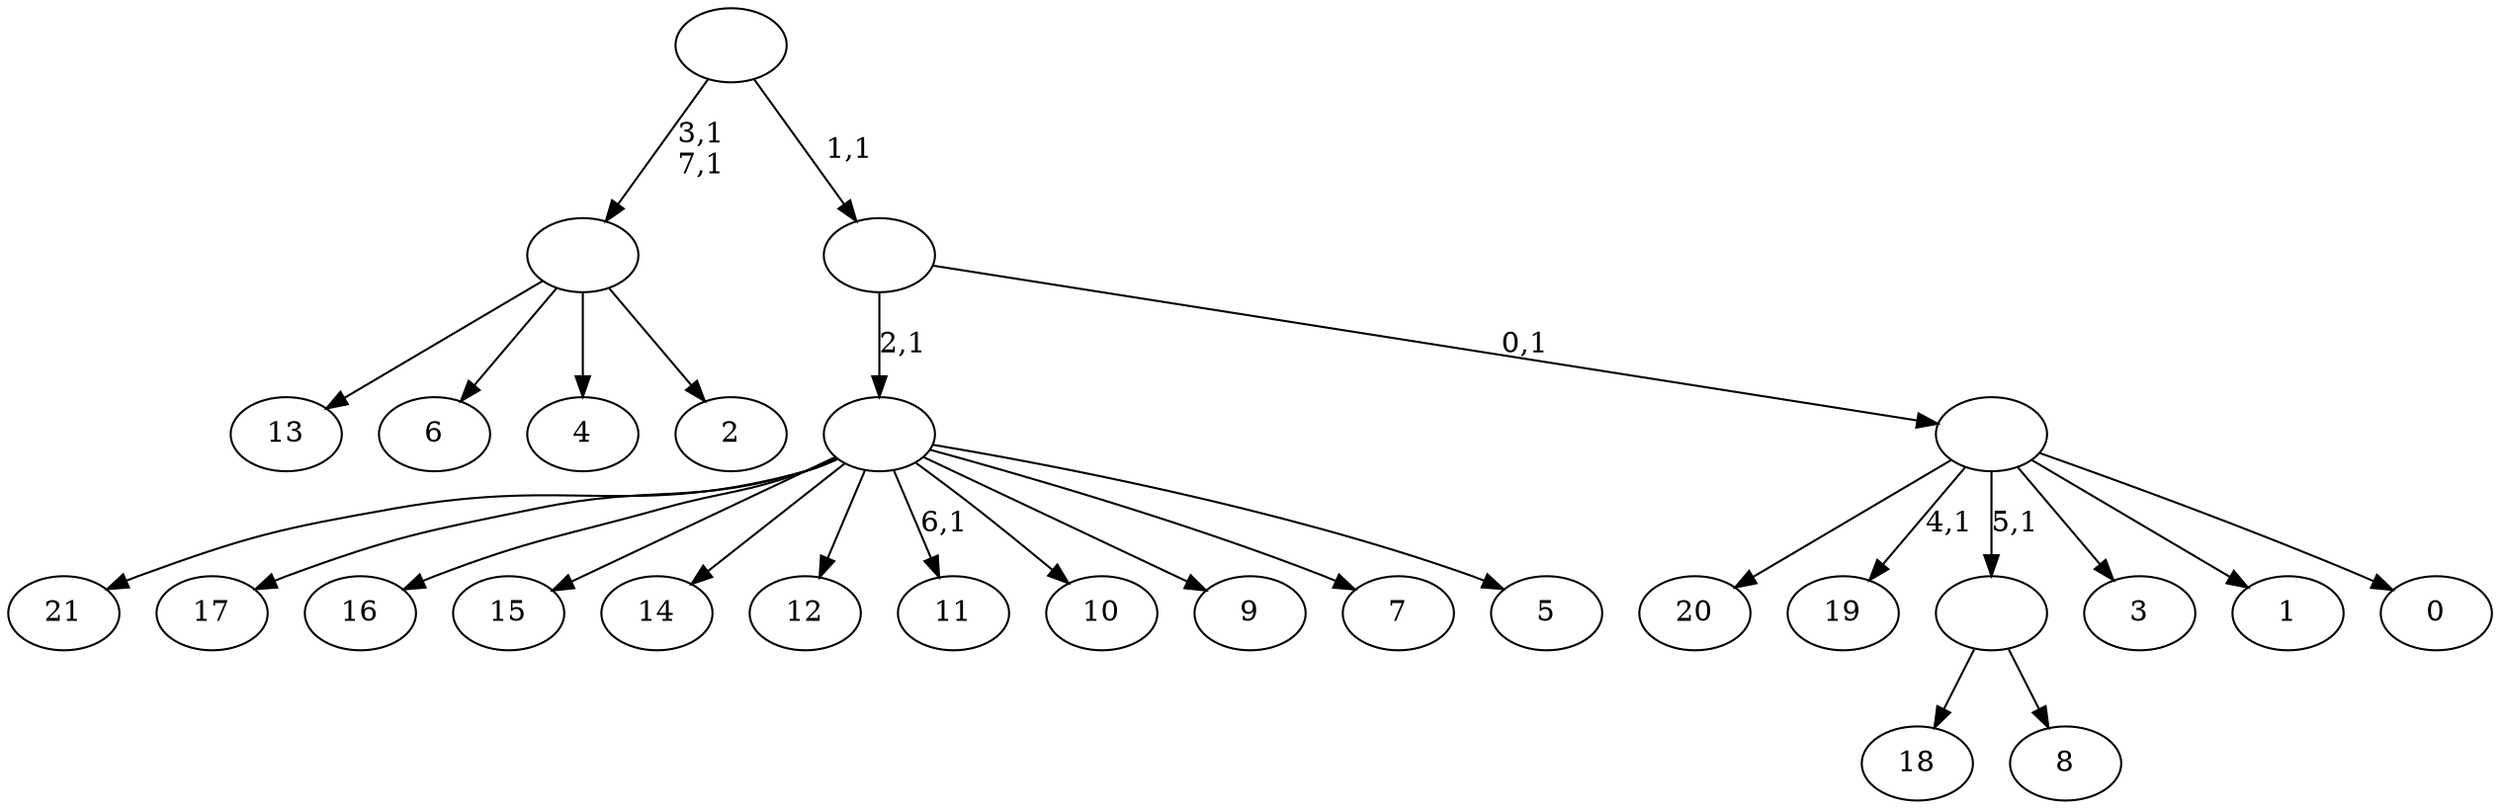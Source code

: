 digraph T {
	30 [label="21"]
	29 [label="20"]
	28 [label="19"]
	26 [label="18"]
	25 [label="17"]
	24 [label="16"]
	23 [label="15"]
	22 [label="14"]
	21 [label="13"]
	20 [label="12"]
	19 [label="11"]
	17 [label="10"]
	16 [label="9"]
	15 [label="8"]
	14 [label=""]
	13 [label="7"]
	12 [label="6"]
	11 [label="5"]
	10 [label=""]
	9 [label="4"]
	8 [label="3"]
	7 [label="2"]
	6 [label=""]
	4 [label="1"]
	3 [label="0"]
	2 [label=""]
	1 [label=""]
	0 [label=""]
	14 -> 26 [label=""]
	14 -> 15 [label=""]
	10 -> 19 [label="6,1"]
	10 -> 30 [label=""]
	10 -> 25 [label=""]
	10 -> 24 [label=""]
	10 -> 23 [label=""]
	10 -> 22 [label=""]
	10 -> 20 [label=""]
	10 -> 17 [label=""]
	10 -> 16 [label=""]
	10 -> 13 [label=""]
	10 -> 11 [label=""]
	6 -> 21 [label=""]
	6 -> 12 [label=""]
	6 -> 9 [label=""]
	6 -> 7 [label=""]
	2 -> 28 [label="4,1"]
	2 -> 29 [label=""]
	2 -> 14 [label="5,1"]
	2 -> 8 [label=""]
	2 -> 4 [label=""]
	2 -> 3 [label=""]
	1 -> 10 [label="2,1"]
	1 -> 2 [label="0,1"]
	0 -> 6 [label="3,1\n7,1"]
	0 -> 1 [label="1,1"]
}
